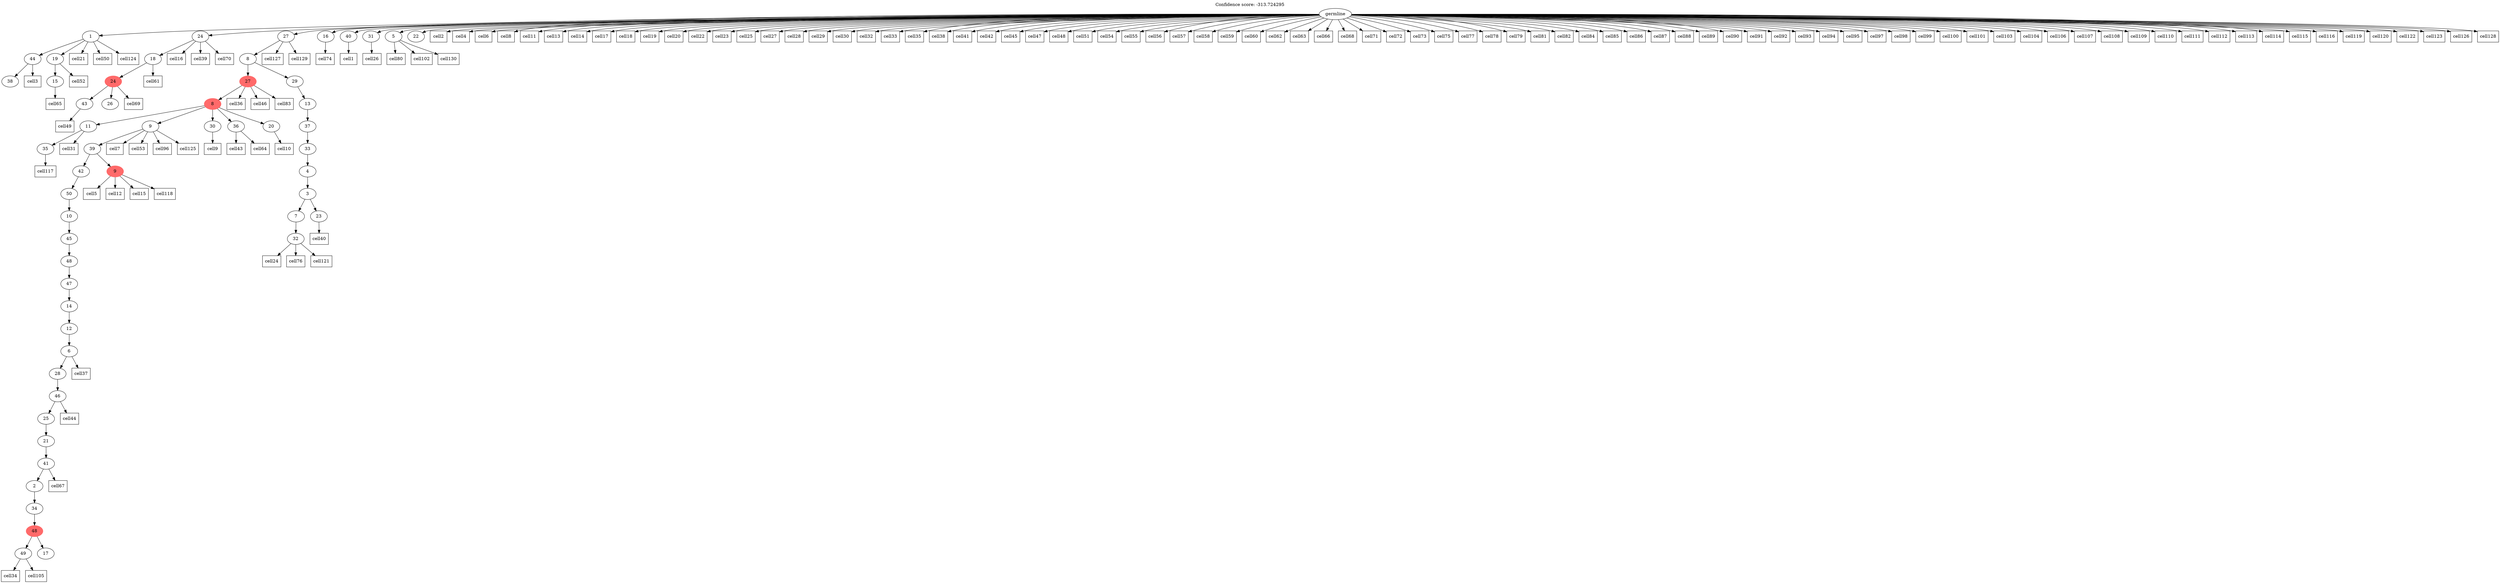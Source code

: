 digraph g {
	"52" -> "53";
	"53" [label="38"];
	"50" -> "51";
	"51" [label="15"];
	"49" -> "50";
	"50" [label="19"];
	"49" -> "52";
	"52" [label="44"];
	"43" -> "44";
	"44" [label="43"];
	"43" -> "45";
	"45" [label="26"];
	"42" -> "43";
	"43" [color=indianred1, style=filled, label="24"];
	"41" -> "42";
	"42" [label="18"];
	"38" -> "39";
	"39" [label="35"];
	"34" -> "35";
	"35" [label="49"];
	"34" -> "36";
	"36" [label="17"];
	"33" -> "34";
	"34" [color=indianred1, style=filled, label="48"];
	"32" -> "33";
	"33" [label="34"];
	"31" -> "32";
	"32" [label="2"];
	"30" -> "31";
	"31" [label="41"];
	"29" -> "30";
	"30" [label="21"];
	"28" -> "29";
	"29" [label="25"];
	"27" -> "28";
	"28" [label="46"];
	"26" -> "27";
	"27" [label="28"];
	"25" -> "26";
	"26" [label="6"];
	"24" -> "25";
	"25" [label="12"];
	"23" -> "24";
	"24" [label="14"];
	"22" -> "23";
	"23" [label="47"];
	"21" -> "22";
	"22" [label="48"];
	"20" -> "21";
	"21" [label="45"];
	"19" -> "20";
	"20" [label="10"];
	"18" -> "19";
	"19" [label="50"];
	"16" -> "17";
	"17" [color=indianred1, style=filled, label="9"];
	"16" -> "18";
	"18" [label="42"];
	"15" -> "16";
	"16" [label="39"];
	"13" -> "14";
	"14" [label="30"];
	"13" -> "15";
	"15" [label="9"];
	"13" -> "37";
	"37" [label="36"];
	"13" -> "38";
	"38" [label="11"];
	"13" -> "40";
	"40" [label="20"];
	"12" -> "13";
	"13" [color=indianred1, style=filled, label="8"];
	"9" -> "10";
	"10" [label="32"];
	"8" -> "9";
	"9" [label="7"];
	"8" -> "11";
	"11" [label="23"];
	"7" -> "8";
	"8" [label="3"];
	"6" -> "7";
	"7" [label="4"];
	"5" -> "6";
	"6" [label="33"];
	"4" -> "5";
	"5" [label="37"];
	"3" -> "4";
	"4" [label="13"];
	"2" -> "3";
	"3" [label="29"];
	"2" -> "12";
	"12" [color=indianred1, style=filled, label="27"];
	"1" -> "2";
	"2" [label="8"];
	"0" -> "1";
	"1" [label="27"];
	"0" -> "41";
	"41" [label="24"];
	"0" -> "46";
	"46" [label="16"];
	"0" -> "47";
	"47" [label="40"];
	"0" -> "48";
	"48" [label="31"];
	"0" -> "49";
	"49" [label="1"];
	"0" -> "54";
	"54" [label="5"];
	"0" -> "55";
	"55" [label="22"];
	"0" [label="germline"];
	"47" -> "cell1";
	"cell1" [shape=box];
	"0" -> "cell2";
	"cell2" [shape=box];
	"52" -> "cell3";
	"cell3" [shape=box];
	"0" -> "cell4";
	"cell4" [shape=box];
	"17" -> "cell5";
	"cell5" [shape=box];
	"0" -> "cell6";
	"cell6" [shape=box];
	"15" -> "cell7";
	"cell7" [shape=box];
	"0" -> "cell8";
	"cell8" [shape=box];
	"14" -> "cell9";
	"cell9" [shape=box];
	"40" -> "cell10";
	"cell10" [shape=box];
	"0" -> "cell11";
	"cell11" [shape=box];
	"17" -> "cell12";
	"cell12" [shape=box];
	"0" -> "cell13";
	"cell13" [shape=box];
	"0" -> "cell14";
	"cell14" [shape=box];
	"17" -> "cell15";
	"cell15" [shape=box];
	"41" -> "cell16";
	"cell16" [shape=box];
	"0" -> "cell17";
	"cell17" [shape=box];
	"0" -> "cell18";
	"cell18" [shape=box];
	"0" -> "cell19";
	"cell19" [shape=box];
	"0" -> "cell20";
	"cell20" [shape=box];
	"49" -> "cell21";
	"cell21" [shape=box];
	"0" -> "cell22";
	"cell22" [shape=box];
	"0" -> "cell23";
	"cell23" [shape=box];
	"10" -> "cell24";
	"cell24" [shape=box];
	"0" -> "cell25";
	"cell25" [shape=box];
	"48" -> "cell26";
	"cell26" [shape=box];
	"0" -> "cell27";
	"cell27" [shape=box];
	"0" -> "cell28";
	"cell28" [shape=box];
	"0" -> "cell29";
	"cell29" [shape=box];
	"0" -> "cell30";
	"cell30" [shape=box];
	"38" -> "cell31";
	"cell31" [shape=box];
	"0" -> "cell32";
	"cell32" [shape=box];
	"0" -> "cell33";
	"cell33" [shape=box];
	"35" -> "cell34";
	"cell34" [shape=box];
	"0" -> "cell35";
	"cell35" [shape=box];
	"12" -> "cell36";
	"cell36" [shape=box];
	"26" -> "cell37";
	"cell37" [shape=box];
	"0" -> "cell38";
	"cell38" [shape=box];
	"41" -> "cell39";
	"cell39" [shape=box];
	"11" -> "cell40";
	"cell40" [shape=box];
	"0" -> "cell41";
	"cell41" [shape=box];
	"0" -> "cell42";
	"cell42" [shape=box];
	"37" -> "cell43";
	"cell43" [shape=box];
	"28" -> "cell44";
	"cell44" [shape=box];
	"0" -> "cell45";
	"cell45" [shape=box];
	"12" -> "cell46";
	"cell46" [shape=box];
	"0" -> "cell47";
	"cell47" [shape=box];
	"0" -> "cell48";
	"cell48" [shape=box];
	"44" -> "cell49";
	"cell49" [shape=box];
	"49" -> "cell50";
	"cell50" [shape=box];
	"0" -> "cell51";
	"cell51" [shape=box];
	"50" -> "cell52";
	"cell52" [shape=box];
	"15" -> "cell53";
	"cell53" [shape=box];
	"0" -> "cell54";
	"cell54" [shape=box];
	"0" -> "cell55";
	"cell55" [shape=box];
	"0" -> "cell56";
	"cell56" [shape=box];
	"0" -> "cell57";
	"cell57" [shape=box];
	"0" -> "cell58";
	"cell58" [shape=box];
	"0" -> "cell59";
	"cell59" [shape=box];
	"0" -> "cell60";
	"cell60" [shape=box];
	"42" -> "cell61";
	"cell61" [shape=box];
	"0" -> "cell62";
	"cell62" [shape=box];
	"0" -> "cell63";
	"cell63" [shape=box];
	"37" -> "cell64";
	"cell64" [shape=box];
	"51" -> "cell65";
	"cell65" [shape=box];
	"0" -> "cell66";
	"cell66" [shape=box];
	"31" -> "cell67";
	"cell67" [shape=box];
	"0" -> "cell68";
	"cell68" [shape=box];
	"43" -> "cell69";
	"cell69" [shape=box];
	"41" -> "cell70";
	"cell70" [shape=box];
	"0" -> "cell71";
	"cell71" [shape=box];
	"0" -> "cell72";
	"cell72" [shape=box];
	"0" -> "cell73";
	"cell73" [shape=box];
	"46" -> "cell74";
	"cell74" [shape=box];
	"0" -> "cell75";
	"cell75" [shape=box];
	"10" -> "cell76";
	"cell76" [shape=box];
	"0" -> "cell77";
	"cell77" [shape=box];
	"0" -> "cell78";
	"cell78" [shape=box];
	"0" -> "cell79";
	"cell79" [shape=box];
	"54" -> "cell80";
	"cell80" [shape=box];
	"0" -> "cell81";
	"cell81" [shape=box];
	"0" -> "cell82";
	"cell82" [shape=box];
	"12" -> "cell83";
	"cell83" [shape=box];
	"0" -> "cell84";
	"cell84" [shape=box];
	"0" -> "cell85";
	"cell85" [shape=box];
	"0" -> "cell86";
	"cell86" [shape=box];
	"0" -> "cell87";
	"cell87" [shape=box];
	"0" -> "cell88";
	"cell88" [shape=box];
	"0" -> "cell89";
	"cell89" [shape=box];
	"0" -> "cell90";
	"cell90" [shape=box];
	"0" -> "cell91";
	"cell91" [shape=box];
	"0" -> "cell92";
	"cell92" [shape=box];
	"0" -> "cell93";
	"cell93" [shape=box];
	"0" -> "cell94";
	"cell94" [shape=box];
	"0" -> "cell95";
	"cell95" [shape=box];
	"15" -> "cell96";
	"cell96" [shape=box];
	"0" -> "cell97";
	"cell97" [shape=box];
	"0" -> "cell98";
	"cell98" [shape=box];
	"0" -> "cell99";
	"cell99" [shape=box];
	"0" -> "cell100";
	"cell100" [shape=box];
	"0" -> "cell101";
	"cell101" [shape=box];
	"54" -> "cell102";
	"cell102" [shape=box];
	"0" -> "cell103";
	"cell103" [shape=box];
	"0" -> "cell104";
	"cell104" [shape=box];
	"35" -> "cell105";
	"cell105" [shape=box];
	"0" -> "cell106";
	"cell106" [shape=box];
	"0" -> "cell107";
	"cell107" [shape=box];
	"0" -> "cell108";
	"cell108" [shape=box];
	"0" -> "cell109";
	"cell109" [shape=box];
	"0" -> "cell110";
	"cell110" [shape=box];
	"0" -> "cell111";
	"cell111" [shape=box];
	"0" -> "cell112";
	"cell112" [shape=box];
	"0" -> "cell113";
	"cell113" [shape=box];
	"0" -> "cell114";
	"cell114" [shape=box];
	"0" -> "cell115";
	"cell115" [shape=box];
	"0" -> "cell116";
	"cell116" [shape=box];
	"39" -> "cell117";
	"cell117" [shape=box];
	"17" -> "cell118";
	"cell118" [shape=box];
	"0" -> "cell119";
	"cell119" [shape=box];
	"0" -> "cell120";
	"cell120" [shape=box];
	"10" -> "cell121";
	"cell121" [shape=box];
	"0" -> "cell122";
	"cell122" [shape=box];
	"0" -> "cell123";
	"cell123" [shape=box];
	"49" -> "cell124";
	"cell124" [shape=box];
	"15" -> "cell125";
	"cell125" [shape=box];
	"0" -> "cell126";
	"cell126" [shape=box];
	"1" -> "cell127";
	"cell127" [shape=box];
	"0" -> "cell128";
	"cell128" [shape=box];
	"1" -> "cell129";
	"cell129" [shape=box];
	"54" -> "cell130";
	"cell130" [shape=box];
	labelloc="t";
	label="Confidence score: -313.724295";
}
